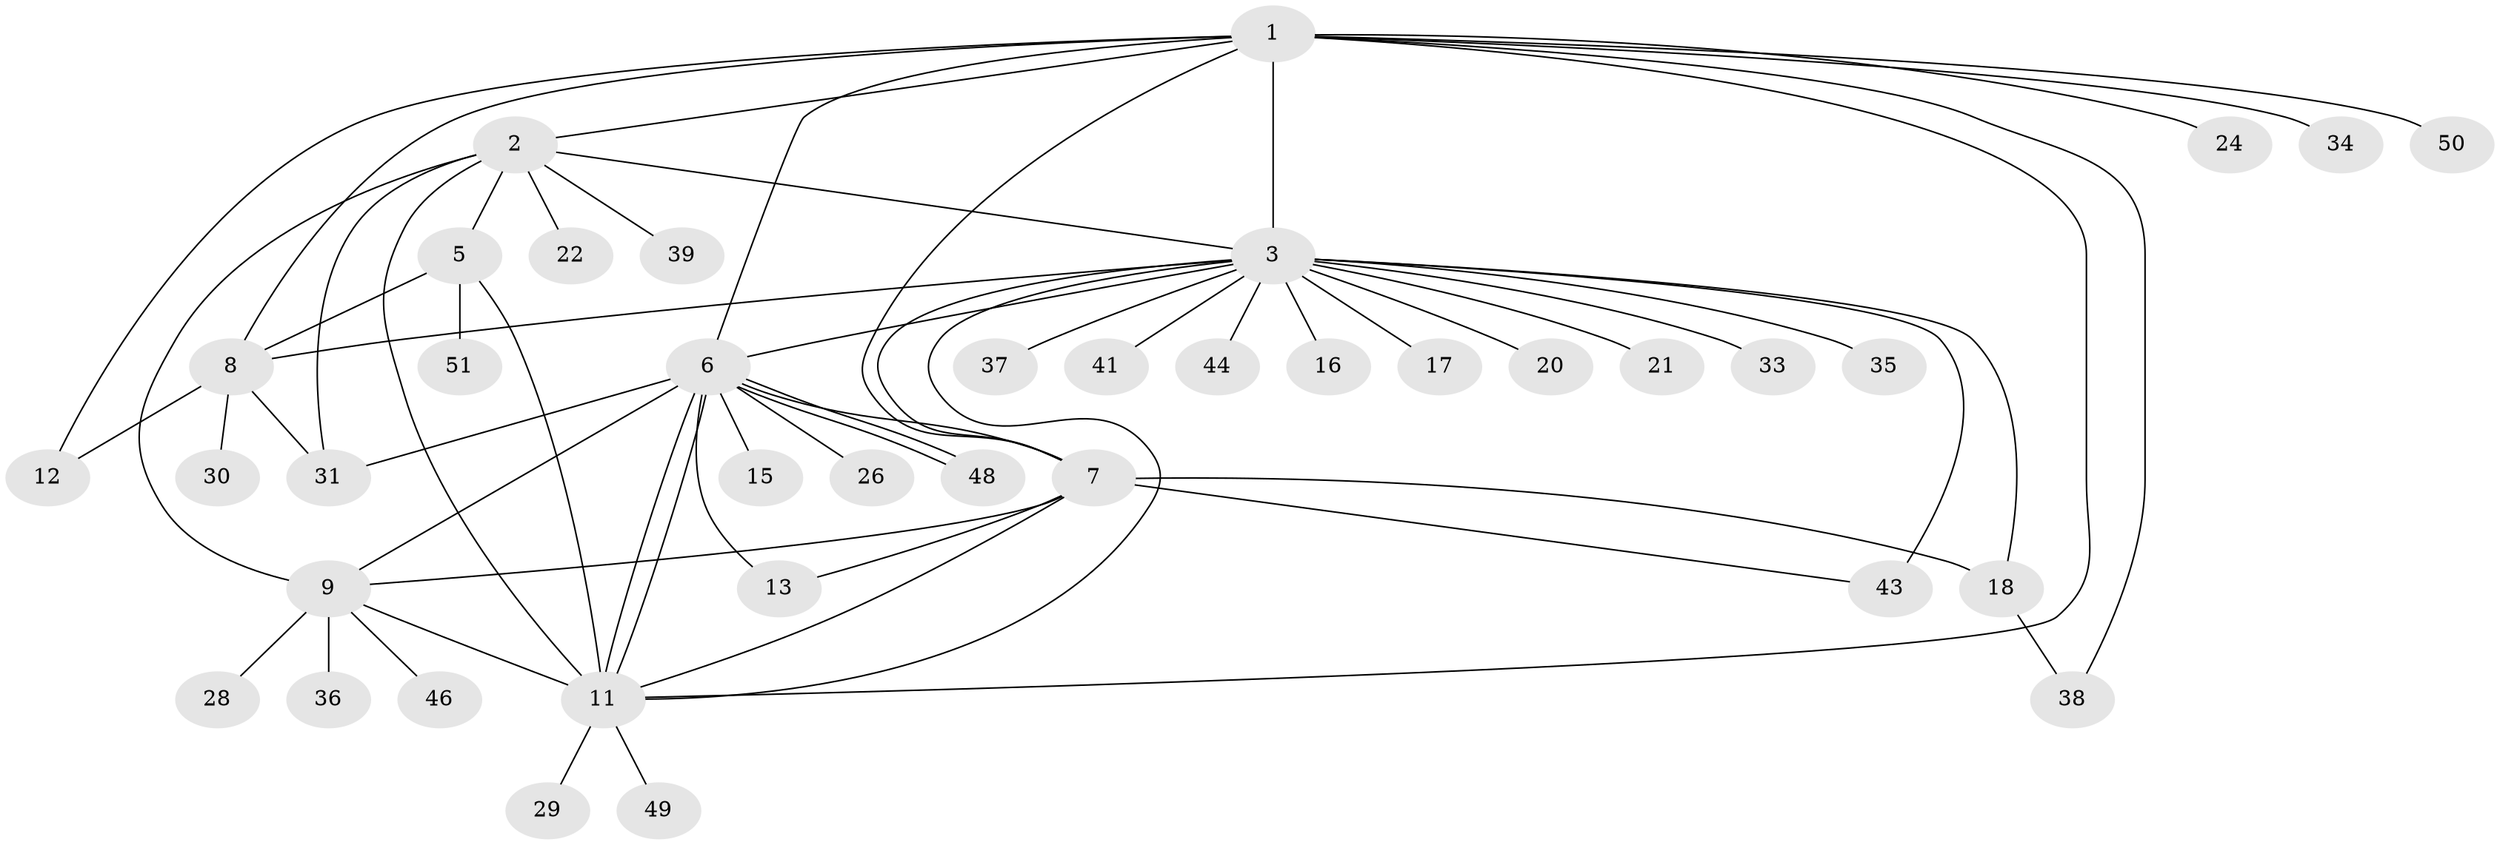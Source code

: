 // original degree distribution, {11: 0.0196078431372549, 7: 0.0392156862745098, 15: 0.0392156862745098, 3: 0.11764705882352941, 6: 0.0196078431372549, 8: 0.0392156862745098, 10: 0.0196078431372549, 2: 0.21568627450980393, 1: 0.45098039215686275, 4: 0.0392156862745098}
// Generated by graph-tools (version 1.1) at 2025/41/03/06/25 10:41:50]
// undirected, 39 vertices, 61 edges
graph export_dot {
graph [start="1"]
  node [color=gray90,style=filled];
  1 [super="+19"];
  2 [super="+4"];
  3 [super="+10"];
  5 [super="+23"];
  6 [super="+14"];
  7 [super="+27"];
  8 [super="+47"];
  9 [super="+32"];
  11 [super="+45"];
  12;
  13;
  15;
  16;
  17;
  18;
  20;
  21;
  22;
  24 [super="+25"];
  26;
  28;
  29;
  30;
  31;
  33;
  34;
  35 [super="+40"];
  36 [super="+42"];
  37;
  38;
  39;
  41;
  43;
  44;
  46;
  48;
  49;
  50;
  51;
  1 -- 2;
  1 -- 3;
  1 -- 6;
  1 -- 7;
  1 -- 8;
  1 -- 12;
  1 -- 24;
  1 -- 34;
  1 -- 38;
  1 -- 50;
  1 -- 11;
  2 -- 3;
  2 -- 5;
  2 -- 9;
  2 -- 22;
  2 -- 31;
  2 -- 11;
  2 -- 39;
  3 -- 6 [weight=2];
  3 -- 11;
  3 -- 16;
  3 -- 17;
  3 -- 18;
  3 -- 20;
  3 -- 21;
  3 -- 33;
  3 -- 37;
  3 -- 41;
  3 -- 43 [weight=2];
  3 -- 35;
  3 -- 7;
  3 -- 44;
  3 -- 8;
  5 -- 51 [weight=2];
  5 -- 8;
  5 -- 11;
  6 -- 7;
  6 -- 9 [weight=2];
  6 -- 11;
  6 -- 11;
  6 -- 13;
  6 -- 15;
  6 -- 26;
  6 -- 31;
  6 -- 48;
  6 -- 48;
  7 -- 9 [weight=2];
  7 -- 13;
  7 -- 18;
  7 -- 11;
  7 -- 43;
  8 -- 12;
  8 -- 30;
  8 -- 31;
  9 -- 11;
  9 -- 28;
  9 -- 36;
  9 -- 46;
  11 -- 29;
  11 -- 49;
  18 -- 38;
}

